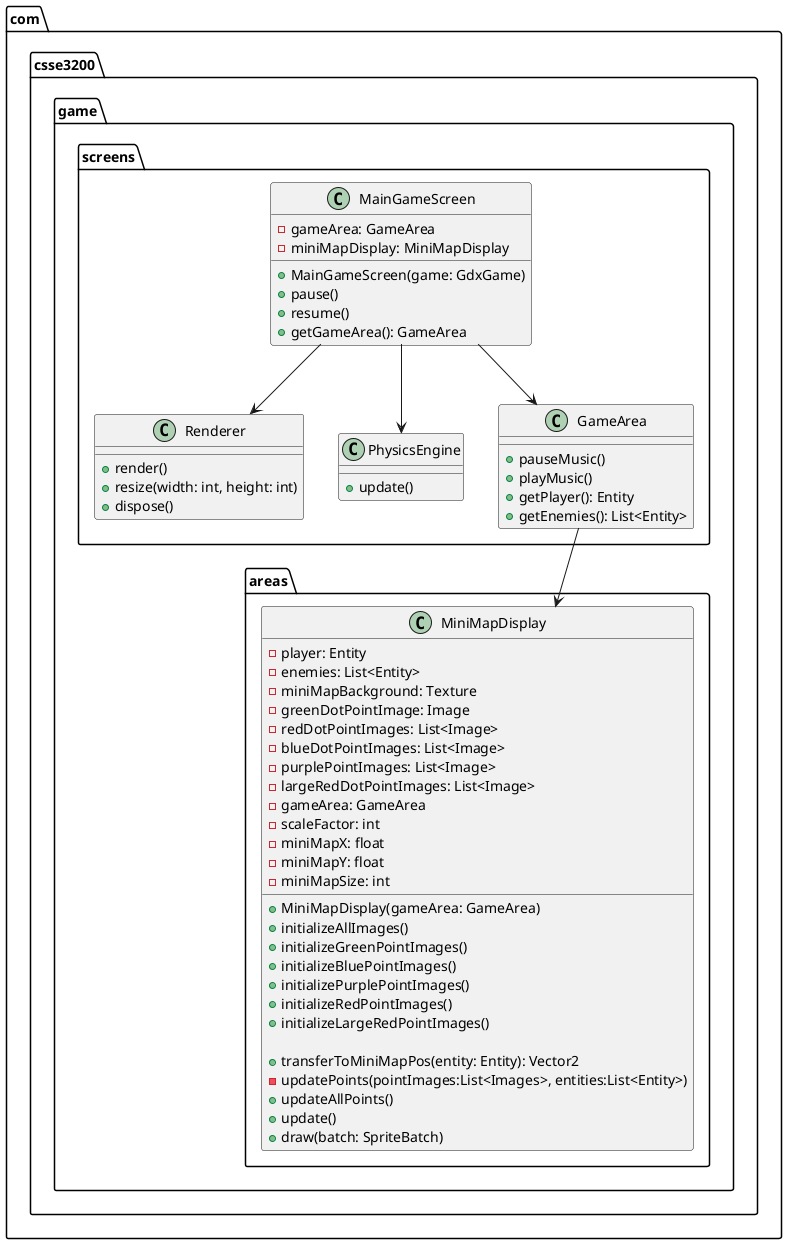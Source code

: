 @startuml
package com.csse3200.game.screens {
    class MainGameScreen {
        - gameArea: GameArea
        - miniMapDisplay: MiniMapDisplay

        + MainGameScreen(game: GdxGame)
        + pause()
        + resume()
        + getGameArea(): GameArea
    }

    class Renderer {
        + render()
        + resize(width: int, height: int)
        + dispose()
    }

    class PhysicsEngine {
        + update()
    }

    class GameArea {
        + pauseMusic()
        + playMusic()
        + getPlayer(): Entity
        + getEnemies(): List<Entity>
    }
}

package com.csse3200.game.areas {
    class MiniMapDisplay {
        - player: Entity
        - enemies: List<Entity>
        - miniMapBackground: Texture
        - greenDotPointImage: Image
        - redDotPointImages: List<Image>
        - blueDotPointImages: List<Image>
        - purplePointImages: List<Image>
        - largeRedDotPointImages: List<Image>
        - gameArea: GameArea
        - scaleFactor: int
        - miniMapX: float
        - miniMapY: float
        - miniMapSize: int

        + MiniMapDisplay(gameArea: GameArea)
        + initializeAllImages()
        + initializeGreenPointImages()
        + initializeBluePointImages()
        + initializePurplePointImages()
        + initializeRedPointImages()
        + initializeLargeRedPointImages()

        + transferToMiniMapPos(entity: Entity): Vector2
        - updatePoints(pointImages:List<Images>, entities:List<Entity>)
        + updateAllPoints()
        + update()
        + draw(batch: SpriteBatch)
    }
}

MainGameScreen --> Renderer
MainGameScreen --> PhysicsEngine
MainGameScreen --> GameArea
GameArea --> MiniMapDisplay
@enduml
